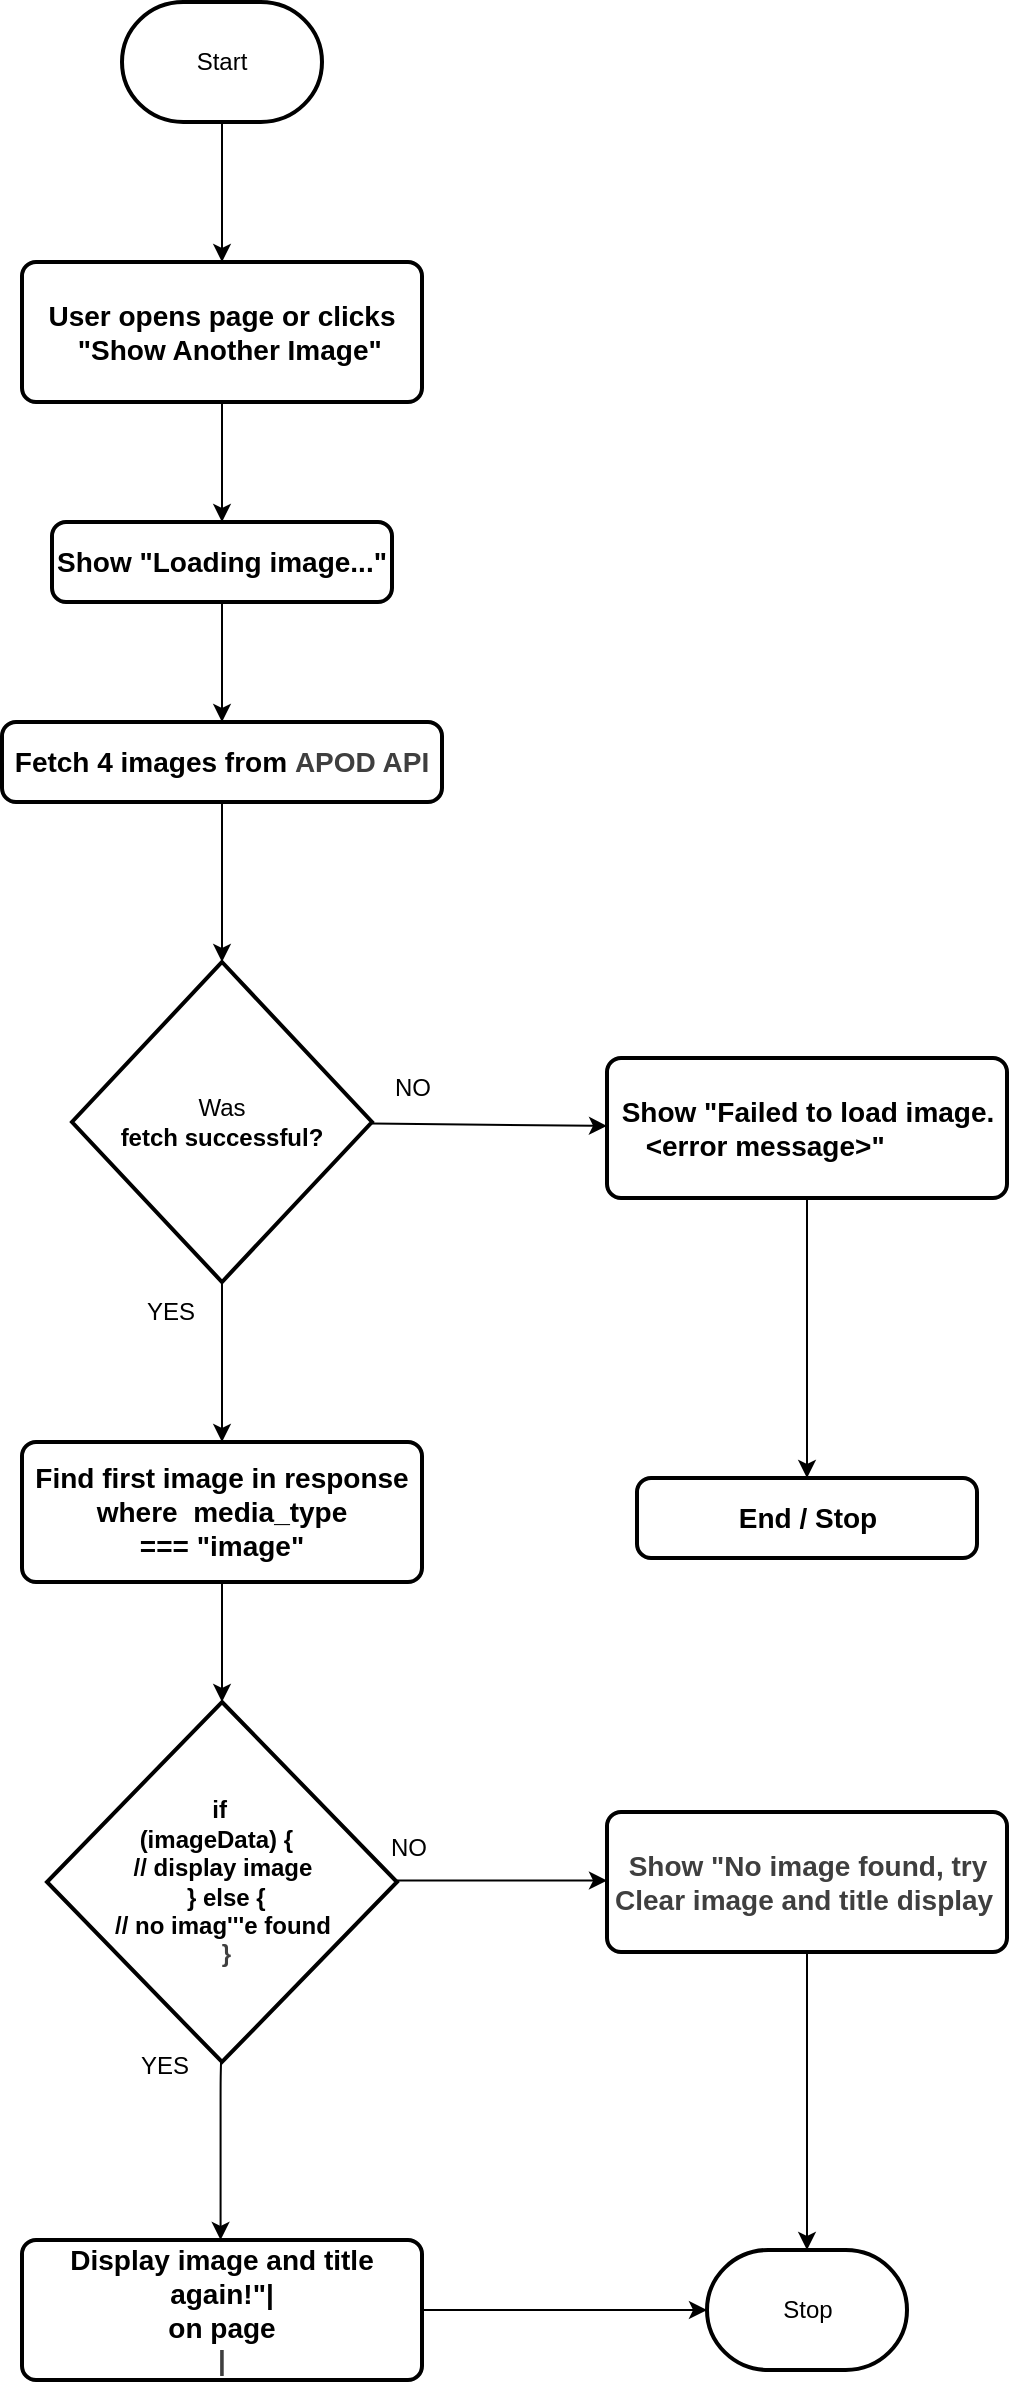 <mxfile>
    <diagram id="HIP3nbAZw_EuaXWnEj3U" name="Page-1">
        <mxGraphModel dx="1980" dy="951" grid="1" gridSize="10" guides="1" tooltips="1" connect="1" arrows="1" fold="1" page="1" pageScale="1" pageWidth="850" pageHeight="1100" math="0" shadow="0">
            <root>
                <mxCell id="0"/>
                <mxCell id="1" parent="0"/>
                <mxCell id="8" style="edgeStyle=none;html=1;entryX=0.5;entryY=0;entryDx=0;entryDy=0;" edge="1" parent="1" source="2" target="4">
                    <mxGeometry relative="1" as="geometry"/>
                </mxCell>
                <mxCell id="2" value="Start" style="strokeWidth=2;html=1;shape=mxgraph.flowchart.terminator;whiteSpace=wrap;" parent="1" vertex="1">
                    <mxGeometry x="390" y="70" width="100" height="60" as="geometry"/>
                </mxCell>
                <mxCell id="3" value="Stop" style="strokeWidth=2;html=1;shape=mxgraph.flowchart.terminator;whiteSpace=wrap;" parent="1" vertex="1">
                    <mxGeometry x="682.5" y="1194" width="100" height="60" as="geometry"/>
                </mxCell>
                <mxCell id="9" style="edgeStyle=none;html=1;entryX=0.5;entryY=0;entryDx=0;entryDy=0;" edge="1" parent="1" source="4" target="5">
                    <mxGeometry relative="1" as="geometry"/>
                </mxCell>
                <mxCell id="4" value="&lt;div&gt;&lt;font style=&quot;font-size: 14px;&quot; color=&quot;#000000&quot;&gt;&lt;b style=&quot;&quot;&gt;User opens page or clicks&lt;/b&gt;&lt;/font&gt;&lt;/div&gt;&lt;div&gt;&lt;font style=&quot;font-size: 14px;&quot; color=&quot;#000000&quot;&gt;&lt;b style=&quot;&quot;&gt;&amp;nbsp; &quot;Show Another Image&quot;&lt;/b&gt;&lt;/font&gt;&lt;/div&gt;" style="rounded=1;whiteSpace=wrap;html=1;absoluteArcSize=1;arcSize=14;strokeWidth=2;" vertex="1" parent="1">
                    <mxGeometry x="340" y="200" width="200" height="70" as="geometry"/>
                </mxCell>
                <mxCell id="11" style="edgeStyle=none;html=1;entryX=0.5;entryY=0;entryDx=0;entryDy=0;" edge="1" parent="1" source="5" target="6">
                    <mxGeometry relative="1" as="geometry"/>
                </mxCell>
                <mxCell id="5" value="&lt;span style=&quot;font-size: 14px;&quot;&gt;&lt;b&gt;Show &quot;Loading image...&quot;&lt;/b&gt;&lt;/span&gt;" style="rounded=1;whiteSpace=wrap;html=1;absoluteArcSize=1;arcSize=14;strokeWidth=2;" vertex="1" parent="1">
                    <mxGeometry x="355" y="330" width="170" height="40" as="geometry"/>
                </mxCell>
                <mxCell id="6" value="&lt;div&gt;&lt;span style=&quot;font-size: 14px;&quot;&gt;&lt;b&gt;Fetch 4 images from&amp;nbsp;&lt;/b&gt;&lt;/span&gt;&lt;b style=&quot;color: rgb(63, 63, 63); font-size: 14px; background-color: transparent;&quot;&gt;APOD API&lt;/b&gt;&lt;/div&gt;" style="rounded=1;whiteSpace=wrap;html=1;absoluteArcSize=1;arcSize=14;strokeWidth=2;" vertex="1" parent="1">
                    <mxGeometry x="330" y="430" width="220" height="40" as="geometry"/>
                </mxCell>
                <mxCell id="27" style="edgeStyle=none;html=1;entryX=0.5;entryY=0;entryDx=0;entryDy=0;" edge="1" parent="1" source="7" target="17">
                    <mxGeometry relative="1" as="geometry"/>
                </mxCell>
                <mxCell id="54" style="edgeStyle=none;html=1;" edge="1" parent="1" source="7" target="18">
                    <mxGeometry relative="1" as="geometry"/>
                </mxCell>
                <mxCell id="7" value="Was&lt;div&gt;&lt;b&gt;fetch successful?&lt;/b&gt;&lt;/div&gt;" style="strokeWidth=2;html=1;shape=mxgraph.flowchart.decision;whiteSpace=wrap;" vertex="1" parent="1">
                    <mxGeometry x="365" y="550" width="150" height="160" as="geometry"/>
                </mxCell>
                <mxCell id="12" style="edgeStyle=none;html=1;entryX=0.5;entryY=0;entryDx=0;entryDy=0;entryPerimeter=0;" edge="1" parent="1" source="6" target="7">
                    <mxGeometry relative="1" as="geometry"/>
                </mxCell>
                <mxCell id="15" value="YES" style="text;html=1;align=center;verticalAlign=middle;resizable=0;points=[];autosize=1;strokeColor=none;fillColor=none;" vertex="1" parent="1">
                    <mxGeometry x="389" y="710" width="50" height="30" as="geometry"/>
                </mxCell>
                <mxCell id="16" value="NO" style="text;html=1;align=center;verticalAlign=middle;resizable=0;points=[];autosize=1;strokeColor=none;fillColor=none;" vertex="1" parent="1">
                    <mxGeometry x="515" y="598" width="40" height="30" as="geometry"/>
                </mxCell>
                <mxCell id="17" value="&lt;span style=&quot;font-size: 14px;&quot;&gt;&lt;b&gt;Find first image&amp;nbsp;in response where&amp;nbsp;&amp;nbsp;media_type ===&amp;nbsp;&quot;image&quot;&lt;/b&gt;&lt;/span&gt;" style="rounded=1;whiteSpace=wrap;html=1;absoluteArcSize=1;arcSize=14;strokeWidth=2;" vertex="1" parent="1">
                    <mxGeometry x="340" y="790" width="200" height="70" as="geometry"/>
                </mxCell>
                <mxCell id="23" style="html=1;entryX=0.5;entryY=0;entryDx=0;entryDy=0;edgeStyle=orthogonalEdgeStyle;rounded=0;curved=0;" edge="1" parent="1" source="18" target="19">
                    <mxGeometry relative="1" as="geometry"/>
                </mxCell>
                <mxCell id="18" value="&lt;span style=&quot;font-size: 14px;&quot;&gt;&lt;b&gt;Show &quot;Failed to load image.&lt;/b&gt;&lt;/span&gt;&lt;div&gt;&lt;span style=&quot;font-size: 14px;&quot;&gt;&lt;b&gt;&amp;nbsp; &amp;lt;error message&amp;gt;&quot;&amp;nbsp; &amp;nbsp; &amp;nbsp; &amp;nbsp; &amp;nbsp; &amp;nbsp; &amp;nbsp;&lt;/b&gt;&lt;/span&gt;&lt;/div&gt;" style="rounded=1;whiteSpace=wrap;html=1;absoluteArcSize=1;arcSize=14;strokeWidth=2;" vertex="1" parent="1">
                    <mxGeometry x="632.5" y="598" width="200" height="70" as="geometry"/>
                </mxCell>
                <mxCell id="19" value="&lt;span style=&quot;font-size: 14px;&quot;&gt;&lt;b&gt;End / Stop&lt;/b&gt;&lt;/span&gt;" style="rounded=1;whiteSpace=wrap;html=1;absoluteArcSize=1;arcSize=14;strokeWidth=2;" vertex="1" parent="1">
                    <mxGeometry x="647.5" y="808" width="170" height="40" as="geometry"/>
                </mxCell>
                <mxCell id="24" style="edgeStyle=none;html=1;" edge="1" parent="1">
                    <mxGeometry relative="1" as="geometry">
                        <mxPoint x="439.29" y="1189" as="targetPoint"/>
                        <mxPoint x="439.517" y="1100" as="sourcePoint"/>
                        <Array as="points">
                            <mxPoint x="439.29" y="1109"/>
                        </Array>
                    </mxGeometry>
                </mxCell>
                <mxCell id="21" value="&lt;b&gt;if&amp;nbsp;&lt;/b&gt;&lt;div&gt;&lt;b&gt;(imageData) {&amp;nbsp;&amp;nbsp;&lt;/b&gt;&lt;div&gt;&lt;b&gt;// display image&lt;/b&gt;&lt;/div&gt;&lt;div&gt;&lt;b&gt;&amp;nbsp; } else {&amp;nbsp;&lt;/b&gt;&lt;/div&gt;&lt;div&gt;&lt;b&gt;// no imag&#39;&#39;&#39;e found&lt;/b&gt;&lt;/div&gt;&lt;div&gt;&lt;span style=&quot;color: rgb(63, 63, 63);&quot;&gt;&lt;b&gt;&amp;nbsp;}&lt;/b&gt;&lt;/span&gt;&lt;/div&gt;&lt;/div&gt;" style="strokeWidth=2;html=1;shape=mxgraph.flowchart.decision;whiteSpace=wrap;" vertex="1" parent="1">
                    <mxGeometry x="352.5" y="920" width="175" height="180" as="geometry"/>
                </mxCell>
                <mxCell id="29" value="YES" style="text;html=1;align=center;verticalAlign=middle;resizable=0;points=[];autosize=1;strokeColor=none;fillColor=none;" vertex="1" parent="1">
                    <mxGeometry x="385.5" y="1087" width="50" height="30" as="geometry"/>
                </mxCell>
                <mxCell id="30" value="&lt;span style=&quot;font-size: 14px;&quot;&gt;&lt;b&gt;Display image and title&lt;/b&gt;&lt;/span&gt;&lt;div&gt;&lt;span style=&quot;font-size: 14px;&quot;&gt;&lt;b&gt;again!&quot;|&lt;/b&gt;&lt;/span&gt;&lt;/div&gt;&lt;div&gt;&lt;span style=&quot;font-size: 14px;&quot;&gt;&lt;b&gt;on page&lt;/b&gt;&lt;/span&gt;&lt;/div&gt;&lt;div&gt;&lt;b style=&quot;color: rgb(63, 63, 63); scrollbar-color: rgb(226, 226, 226) rgb(251, 251, 251); font-size: 14px;&quot;&gt;|&lt;/b&gt;&lt;span style=&quot;font-size: 14px;&quot;&gt;&lt;b&gt;&lt;/b&gt;&lt;/span&gt;&lt;/div&gt;" style="rounded=1;whiteSpace=wrap;html=1;absoluteArcSize=1;arcSize=14;strokeWidth=2;" vertex="1" parent="1">
                    <mxGeometry x="340" y="1189" width="200" height="70" as="geometry"/>
                </mxCell>
                <mxCell id="40" value="NO" style="text;html=1;align=center;verticalAlign=middle;resizable=0;points=[];autosize=1;strokeColor=none;fillColor=none;" vertex="1" parent="1">
                    <mxGeometry x="512.5" y="978" width="40" height="30" as="geometry"/>
                </mxCell>
                <mxCell id="41" style="edgeStyle=none;html=1;entryX=0;entryY=0.5;entryDx=0;entryDy=0;" edge="1" parent="1">
                    <mxGeometry relative="1" as="geometry">
                        <mxPoint x="527.5" y="1009.29" as="sourcePoint"/>
                        <mxPoint x="632.5" y="1009.29" as="targetPoint"/>
                    </mxGeometry>
                </mxCell>
                <mxCell id="42" value="&lt;span style=&quot;color: rgb(63, 63, 63); scrollbar-color: rgb(226, 226, 226) rgb(251, 251, 251); font-size: 14px;&quot;&gt;&lt;b style=&quot;color: rgb(63, 63, 63); scrollbar-color: rgb(226, 226, 226) rgb(251, 251, 251);&quot;&gt;Show &quot;No image found, try&lt;/b&gt;&lt;/span&gt;&lt;div style=&quot;color: rgb(63, 63, 63); scrollbar-color: rgb(226, 226, 226) rgb(251, 251, 251);&quot;&gt;&lt;span style=&quot;color: rgb(63, 63, 63); scrollbar-color: rgb(226, 226, 226) rgb(251, 251, 251); font-size: 14px;&quot;&gt;&lt;b style=&quot;color: rgb(63, 63, 63); scrollbar-color: rgb(226, 226, 226) rgb(251, 251, 251);&quot;&gt;Clear image and title display&amp;nbsp;&lt;/b&gt;&lt;/span&gt;&lt;/div&gt;" style="rounded=1;whiteSpace=wrap;html=1;absoluteArcSize=1;arcSize=14;strokeWidth=2;" vertex="1" parent="1">
                    <mxGeometry x="632.5" y="975" width="200" height="70" as="geometry"/>
                </mxCell>
                <mxCell id="47" style="edgeStyle=none;html=1;entryX=0.5;entryY=0;entryDx=0;entryDy=0;entryPerimeter=0;" edge="1" parent="1" source="42" target="3">
                    <mxGeometry relative="1" as="geometry"/>
                </mxCell>
                <mxCell id="48" style="edgeStyle=none;html=1;entryX=0;entryY=0.5;entryDx=0;entryDy=0;entryPerimeter=0;" edge="1" parent="1" source="30" target="3">
                    <mxGeometry relative="1" as="geometry"/>
                </mxCell>
                <mxCell id="53" style="edgeStyle=none;html=1;entryX=0.5;entryY=0;entryDx=0;entryDy=0;entryPerimeter=0;" edge="1" parent="1" source="17" target="21">
                    <mxGeometry relative="1" as="geometry"/>
                </mxCell>
            </root>
        </mxGraphModel>
    </diagram>
</mxfile>